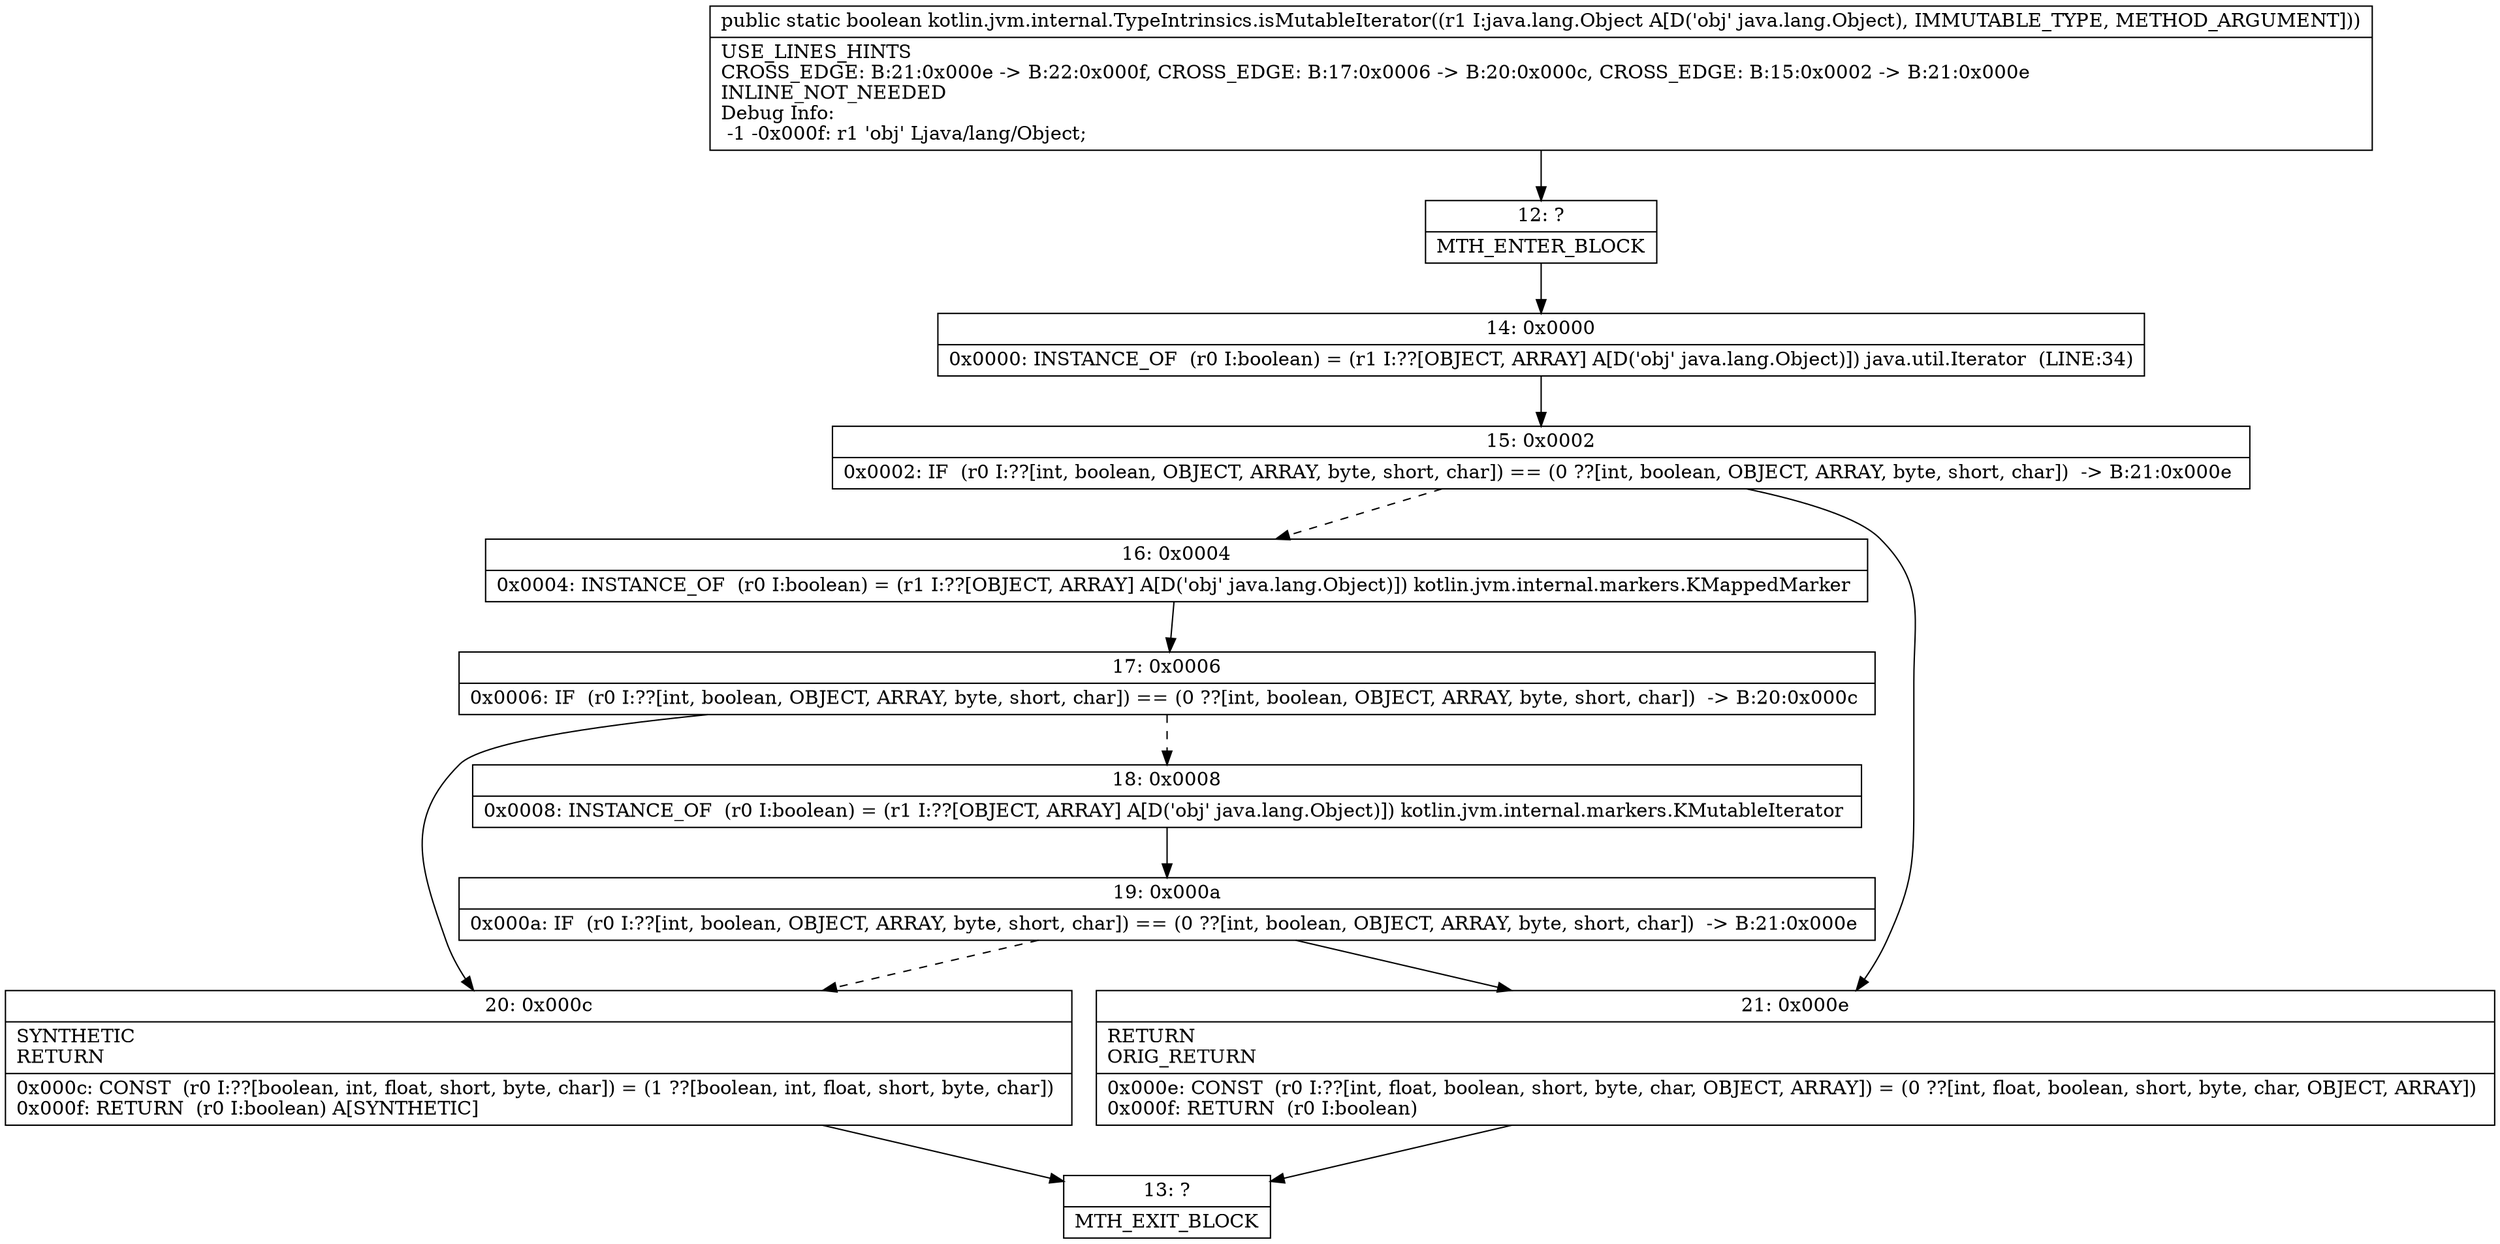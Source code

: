 digraph "CFG forkotlin.jvm.internal.TypeIntrinsics.isMutableIterator(Ljava\/lang\/Object;)Z" {
Node_12 [shape=record,label="{12\:\ ?|MTH_ENTER_BLOCK\l}"];
Node_14 [shape=record,label="{14\:\ 0x0000|0x0000: INSTANCE_OF  (r0 I:boolean) = (r1 I:??[OBJECT, ARRAY] A[D('obj' java.lang.Object)]) java.util.Iterator  (LINE:34)\l}"];
Node_15 [shape=record,label="{15\:\ 0x0002|0x0002: IF  (r0 I:??[int, boolean, OBJECT, ARRAY, byte, short, char]) == (0 ??[int, boolean, OBJECT, ARRAY, byte, short, char])  \-\> B:21:0x000e \l}"];
Node_16 [shape=record,label="{16\:\ 0x0004|0x0004: INSTANCE_OF  (r0 I:boolean) = (r1 I:??[OBJECT, ARRAY] A[D('obj' java.lang.Object)]) kotlin.jvm.internal.markers.KMappedMarker \l}"];
Node_17 [shape=record,label="{17\:\ 0x0006|0x0006: IF  (r0 I:??[int, boolean, OBJECT, ARRAY, byte, short, char]) == (0 ??[int, boolean, OBJECT, ARRAY, byte, short, char])  \-\> B:20:0x000c \l}"];
Node_18 [shape=record,label="{18\:\ 0x0008|0x0008: INSTANCE_OF  (r0 I:boolean) = (r1 I:??[OBJECT, ARRAY] A[D('obj' java.lang.Object)]) kotlin.jvm.internal.markers.KMutableIterator \l}"];
Node_19 [shape=record,label="{19\:\ 0x000a|0x000a: IF  (r0 I:??[int, boolean, OBJECT, ARRAY, byte, short, char]) == (0 ??[int, boolean, OBJECT, ARRAY, byte, short, char])  \-\> B:21:0x000e \l}"];
Node_20 [shape=record,label="{20\:\ 0x000c|SYNTHETIC\lRETURN\l|0x000c: CONST  (r0 I:??[boolean, int, float, short, byte, char]) = (1 ??[boolean, int, float, short, byte, char]) \l0x000f: RETURN  (r0 I:boolean) A[SYNTHETIC]\l}"];
Node_13 [shape=record,label="{13\:\ ?|MTH_EXIT_BLOCK\l}"];
Node_21 [shape=record,label="{21\:\ 0x000e|RETURN\lORIG_RETURN\l|0x000e: CONST  (r0 I:??[int, float, boolean, short, byte, char, OBJECT, ARRAY]) = (0 ??[int, float, boolean, short, byte, char, OBJECT, ARRAY]) \l0x000f: RETURN  (r0 I:boolean) \l}"];
MethodNode[shape=record,label="{public static boolean kotlin.jvm.internal.TypeIntrinsics.isMutableIterator((r1 I:java.lang.Object A[D('obj' java.lang.Object), IMMUTABLE_TYPE, METHOD_ARGUMENT]))  | USE_LINES_HINTS\lCROSS_EDGE: B:21:0x000e \-\> B:22:0x000f, CROSS_EDGE: B:17:0x0006 \-\> B:20:0x000c, CROSS_EDGE: B:15:0x0002 \-\> B:21:0x000e\lINLINE_NOT_NEEDED\lDebug Info:\l  \-1 \-0x000f: r1 'obj' Ljava\/lang\/Object;\l}"];
MethodNode -> Node_12;Node_12 -> Node_14;
Node_14 -> Node_15;
Node_15 -> Node_16[style=dashed];
Node_15 -> Node_21;
Node_16 -> Node_17;
Node_17 -> Node_18[style=dashed];
Node_17 -> Node_20;
Node_18 -> Node_19;
Node_19 -> Node_20[style=dashed];
Node_19 -> Node_21;
Node_20 -> Node_13;
Node_21 -> Node_13;
}

